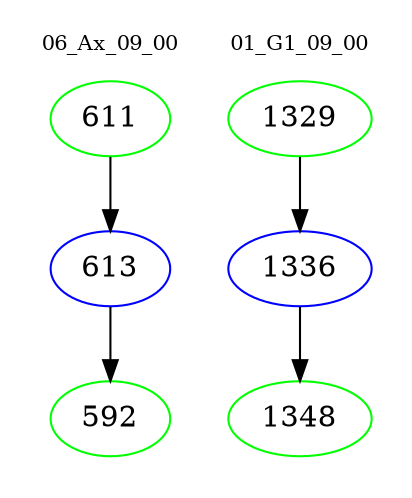digraph{
subgraph cluster_0 {
color = white
label = "06_Ax_09_00";
fontsize=10;
T0_611 [label="611", color="green"]
T0_611 -> T0_613 [color="black"]
T0_613 [label="613", color="blue"]
T0_613 -> T0_592 [color="black"]
T0_592 [label="592", color="green"]
}
subgraph cluster_1 {
color = white
label = "01_G1_09_00";
fontsize=10;
T1_1329 [label="1329", color="green"]
T1_1329 -> T1_1336 [color="black"]
T1_1336 [label="1336", color="blue"]
T1_1336 -> T1_1348 [color="black"]
T1_1348 [label="1348", color="green"]
}
}

